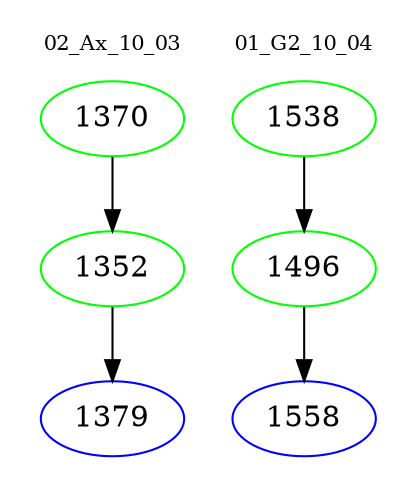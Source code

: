 digraph{
subgraph cluster_0 {
color = white
label = "02_Ax_10_03";
fontsize=10;
T0_1370 [label="1370", color="green"]
T0_1370 -> T0_1352 [color="black"]
T0_1352 [label="1352", color="green"]
T0_1352 -> T0_1379 [color="black"]
T0_1379 [label="1379", color="blue"]
}
subgraph cluster_1 {
color = white
label = "01_G2_10_04";
fontsize=10;
T1_1538 [label="1538", color="green"]
T1_1538 -> T1_1496 [color="black"]
T1_1496 [label="1496", color="green"]
T1_1496 -> T1_1558 [color="black"]
T1_1558 [label="1558", color="blue"]
}
}
